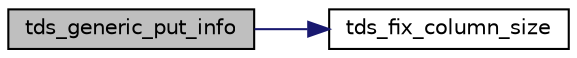 digraph "tds_generic_put_info"
{
 // LATEX_PDF_SIZE
  edge [fontname="Helvetica",fontsize="10",labelfontname="Helvetica",labelfontsize="10"];
  node [fontname="Helvetica",fontsize="10",shape=record];
  rankdir="LR";
  Node1 [label="tds_generic_put_info",height=0.2,width=0.4,color="black", fillcolor="grey75", style="filled", fontcolor="black",tooltip="Put data information to wire."];
  Node1 -> Node2 [color="midnightblue",fontsize="10",style="solid",fontname="Helvetica"];
  Node2 [label="tds_fix_column_size",height=0.2,width=0.4,color="black", fillcolor="white", style="filled",URL="$a00563.html#ga440f0f469afad1eac4c008979873ccdd",tooltip="Get column size for wire."];
}
